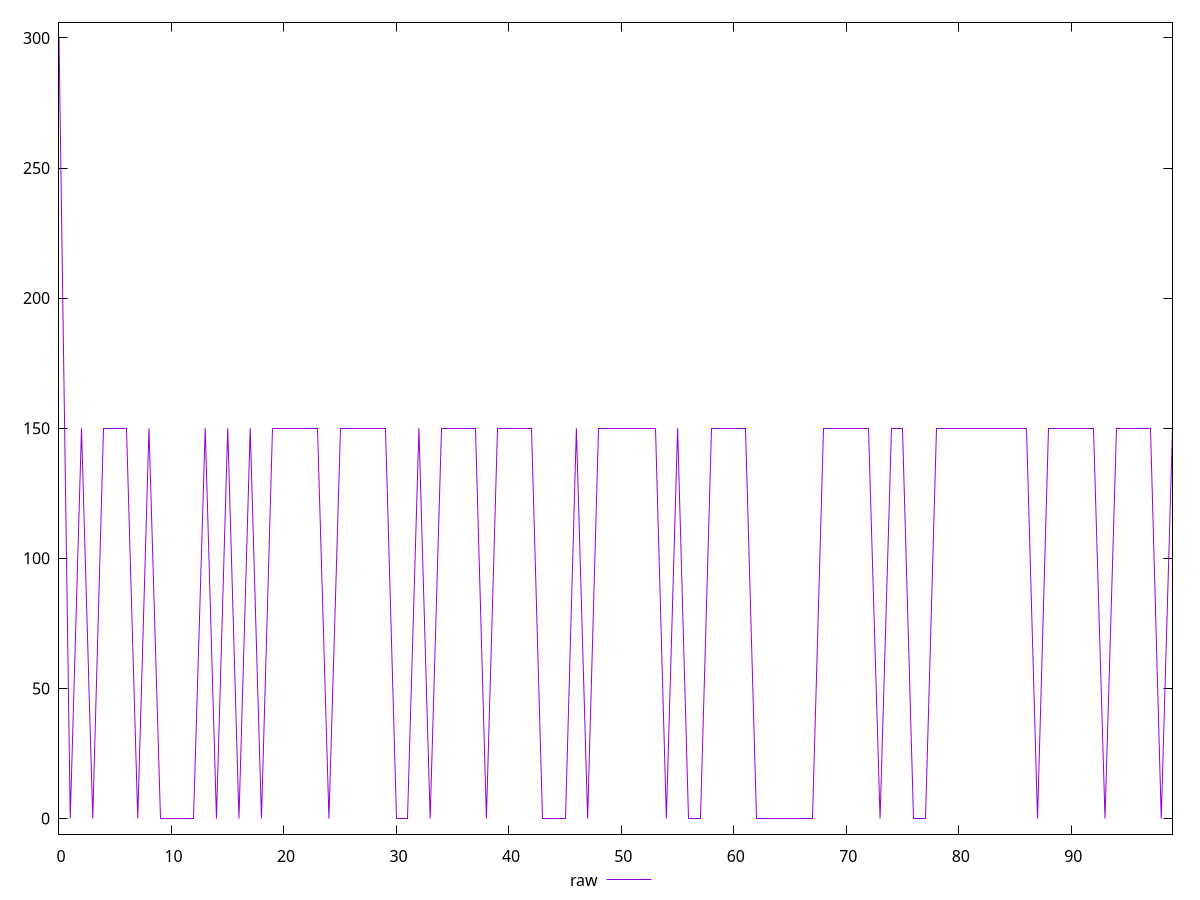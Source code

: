 reset

$raw <<EOF
0 300
1 0
2 150
3 0
4 150
5 150
6 150
7 0
8 150
9 0
10 0
11 0
12 0
13 150
14 0
15 150
16 0
17 150
18 0
19 150
20 150
21 150
22 150
23 150
24 0
25 150
26 150
27 150
28 150
29 150
30 0
31 0
32 150
33 0
34 150
35 150
36 150
37 150
38 0
39 150
40 150
41 150
42 150
43 0
44 0
45 0
46 150
47 0
48 150
49 150
50 150
51 150
52 150
53 150
54 0
55 150
56 0
57 0
58 150
59 150
60 150
61 150
62 0
63 0
64 0
65 0
66 0
67 0
68 150
69 150
70 150
71 150
72 150
73 0
74 150
75 150
76 0
77 0
78 150
79 150
80 150
81 150
82 150
83 150
84 150
85 150
86 150
87 0
88 150
89 150
90 150
91 150
92 150
93 0
94 150
95 150
96 150
97 150
98 0
99 150
EOF

set key outside below
set xrange [0:99]
set yrange [-6:306]
set trange [-6:306]
set terminal svg size 640, 500 enhanced background rgb 'white'
set output "reports/report_00032_2021-02-25T10-28-15.087Z/unminified-javascript/samples/astro/raw/values.svg"

plot $raw title "raw" with line

reset
